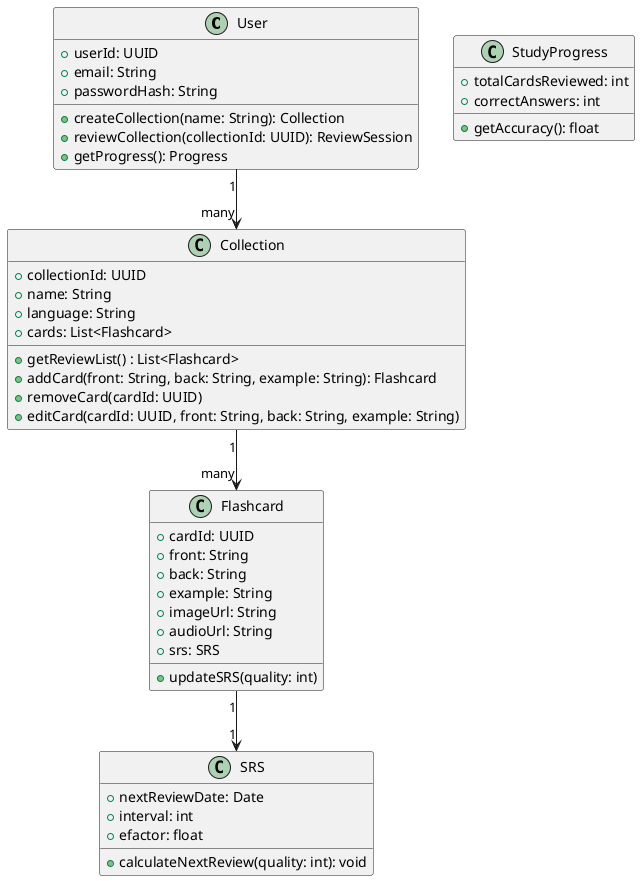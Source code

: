 @startuml
class User {
  +userId: UUID
  +email: String
  +passwordHash: String
  +createCollection(name: String): Collection
  +reviewCollection(collectionId: UUID): ReviewSession
  +getProgress(): Progress
}

class Collection {
  +collectionId: UUID
  +name: String
  +language: String
  +cards: List<Flashcard>
  +getReviewList() : List<Flashcard>
  +addCard(front: String, back: String, example: String): Flashcard
  +removeCard(cardId: UUID)
  +editCard(cardId: UUID, front: String, back: String, example: String)
}

class Flashcard {
  +cardId: UUID
  +front: String
  +back: String
  +example: String
  +imageUrl: String
  +audioUrl: String
  +srs: SRS
  +updateSRS(quality: int)
}

class SRS {
  +nextReviewDate: Date
  +interval: int
  +efactor: float
  +calculateNextReview(quality: int): void
}


class StudyProgress {
  +totalCardsReviewed: int
  +correctAnswers: int
  +getAccuracy(): float
}

User "1" --> "many" Collection
Collection "1" --> "many" Flashcard
Flashcard "1" --> "1" SRS
@enduml
